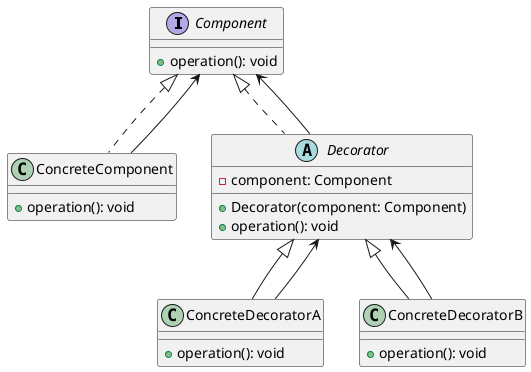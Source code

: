@startuml decorator
interface Component {
    +operation(): void
}

class ConcreteComponent implements Component {
    +operation(): void
}

abstract class Decorator implements Component {
    -component: Component
    +Decorator(component: Component)
    +operation(): void
}

class ConcreteDecoratorA extends Decorator {
    +operation(): void
}

class ConcreteDecoratorB extends Decorator {
    +operation(): void
}

ConcreteComponent --> Component
Decorator --> Component
ConcreteDecoratorA --> Decorator
ConcreteDecoratorB --> Decorator
@enduml

